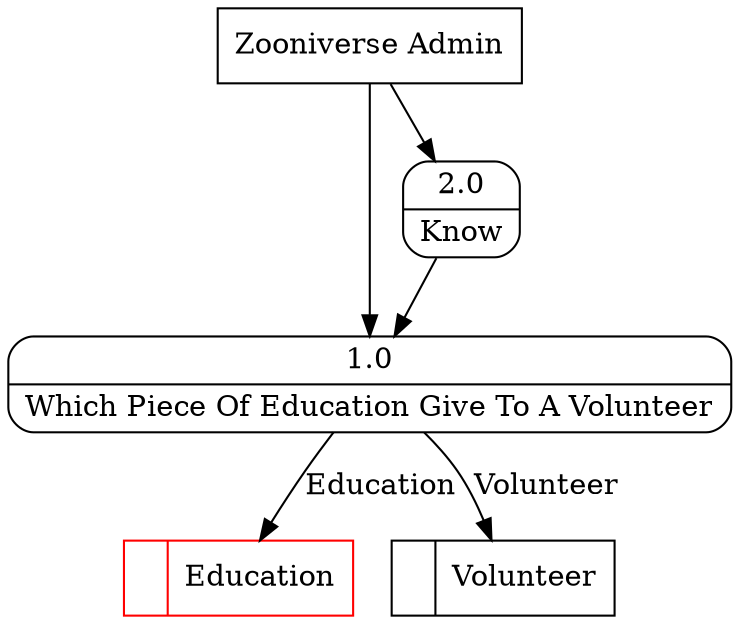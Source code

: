 digraph dfd2{ 
node[shape=record]
200 [label="<f0>  |<f1> Education " color=red];
201 [label="<f0>  |<f1> Volunteer " ];
202 [label="Zooniverse Admin" shape=box];
203 [label="{<f0> 1.0|<f1> Which Piece Of Education Give To A Volunteer }" shape=Mrecord];
204 [label="{<f0> 2.0|<f1> Know }" shape=Mrecord];
202 -> 203
202 -> 204
203 -> 200 [label="Education"]
203 -> 201 [label="Volunteer"]
204 -> 203
}